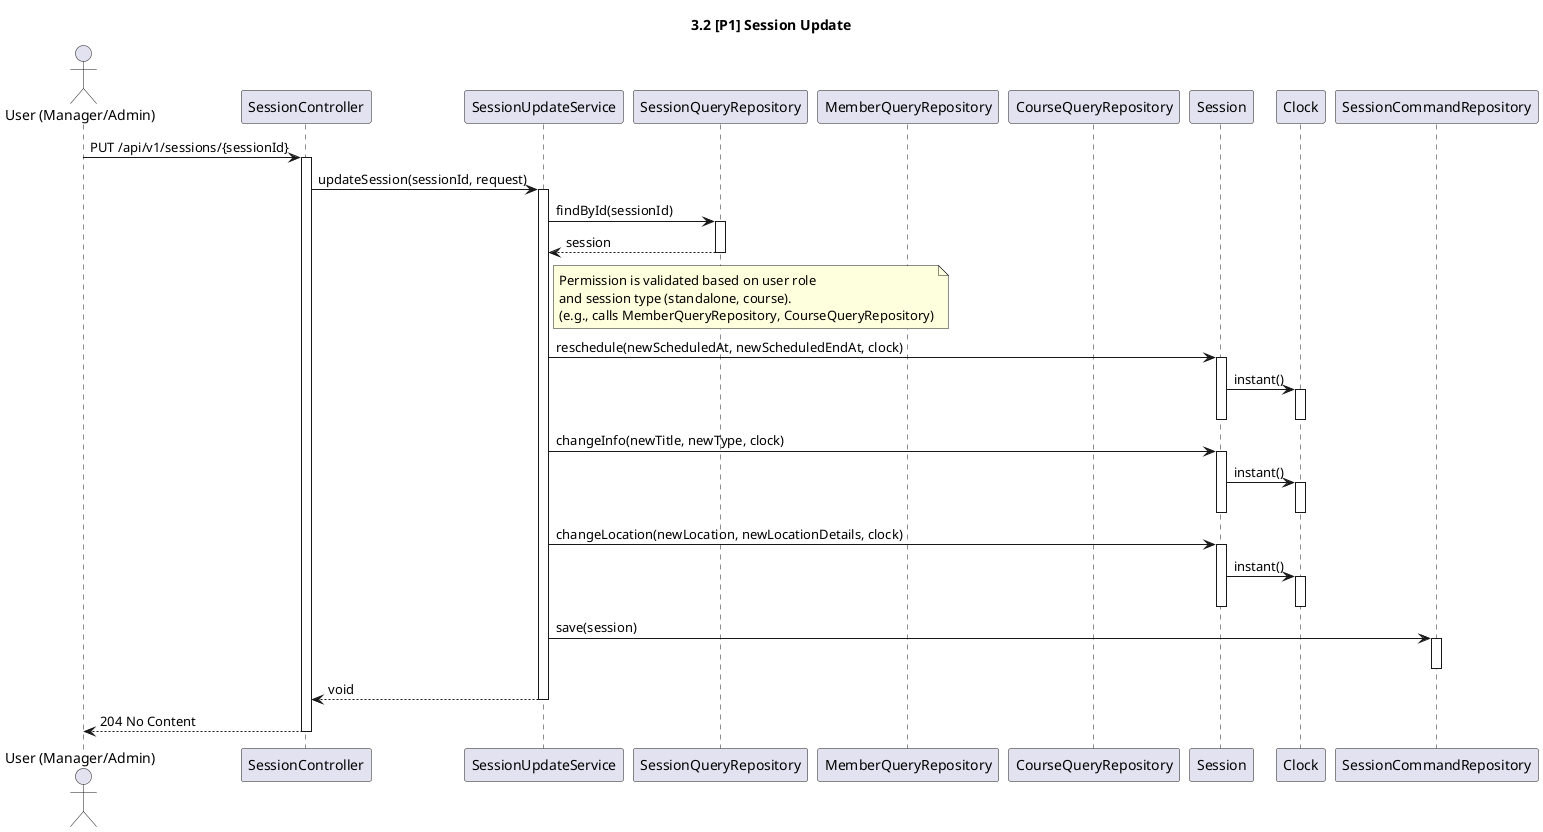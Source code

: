 @startuml

title 3.2 [P1] Session Update

actor "User (Manager/Admin)" as User
participant "SessionController" as Controller
participant "SessionUpdateService" as AppService
participant "SessionQueryRepository" as QueryRepo
participant "MemberQueryRepository"
participant "CourseQueryRepository"
participant "Session" as SessionDomain
participant "Clock" as Clock
participant "SessionCommandRepository" as CommandRepo

User -> Controller: PUT /api/v1/sessions/{sessionId}
activate Controller

Controller -> AppService: updateSession(sessionId, request)
activate AppService

AppService -> QueryRepo: findById(sessionId)
activate QueryRepo
QueryRepo --> AppService: session
deactivate QueryRepo

note right of AppService
  Permission is validated based on user role
  and session type (standalone, course).
  (e.g., calls MemberQueryRepository, CourseQueryRepository)
end note

AppService -> SessionDomain: reschedule(newScheduledAt, newScheduledEndAt, clock)
activate SessionDomain
SessionDomain -> Clock: instant()
activate Clock
deactivate Clock
deactivate SessionDomain

AppService -> SessionDomain: changeInfo(newTitle, newType, clock)
activate SessionDomain
SessionDomain -> Clock: instant()
activate Clock
deactivate Clock
deactivate SessionDomain

AppService -> SessionDomain: changeLocation(newLocation, newLocationDetails, clock)
activate SessionDomain
SessionDomain -> Clock: instant()
activate Clock
deactivate Clock
deactivate SessionDomain

AppService -> CommandRepo: save(session)
activate CommandRepo
deactivate CommandRepo

AppService --> Controller: void
deactivate AppService

Controller --> User: 204 No Content
deactivate Controller

@enduml
